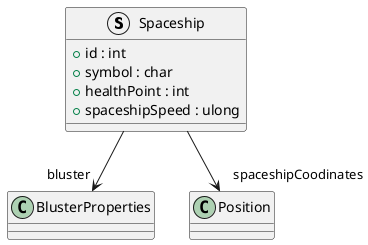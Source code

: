 @startuml
struct Spaceship {
    + id : int
    + symbol : char
    + healthPoint : int
    + spaceshipSpeed : ulong
}
Spaceship --> "bluster" BlusterProperties
Spaceship --> "spaceshipCoodinates" Position
@enduml
